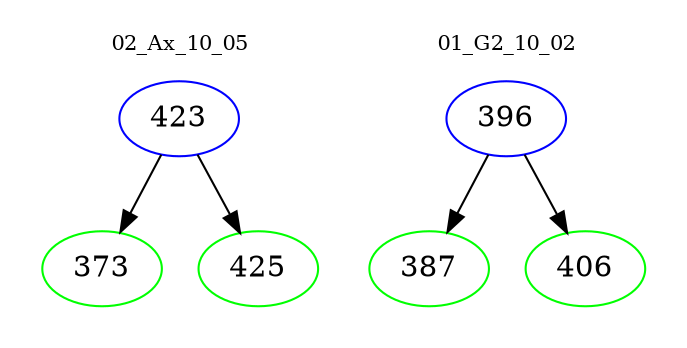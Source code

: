 digraph{
subgraph cluster_0 {
color = white
label = "02_Ax_10_05";
fontsize=10;
T0_423 [label="423", color="blue"]
T0_423 -> T0_373 [color="black"]
T0_373 [label="373", color="green"]
T0_423 -> T0_425 [color="black"]
T0_425 [label="425", color="green"]
}
subgraph cluster_1 {
color = white
label = "01_G2_10_02";
fontsize=10;
T1_396 [label="396", color="blue"]
T1_396 -> T1_387 [color="black"]
T1_387 [label="387", color="green"]
T1_396 -> T1_406 [color="black"]
T1_406 [label="406", color="green"]
}
}
